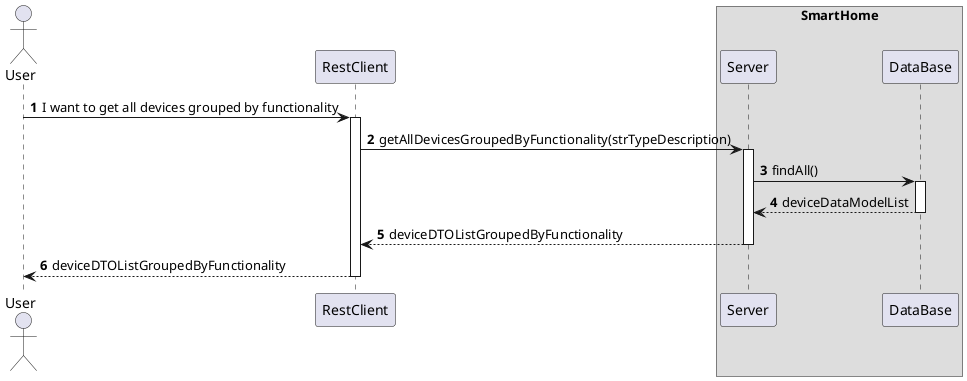 @startuml
'https://plantuml.com/sequence-diagram
!pragma layout smetana

autonumber

actor "User" as User
participant "RestClient" as RC

box "SmartHome"
    participant "Server" as SV
    participant "DataBase" as BD
end box

User -> RC : I want to get all devices grouped by functionality
activate RC

RC -> SV : getAllDevicesGroupedByFunctionality(strTypeDescription)
activate SV

SV -> BD : findAll()
activate BD

BD --> SV : deviceDataModelList
deactivate BD

SV --> RC : deviceDTOListGroupedByFunctionality
deactivate SV

RC --> User : deviceDTOListGroupedByFunctionality
deactivate RC


@enduml